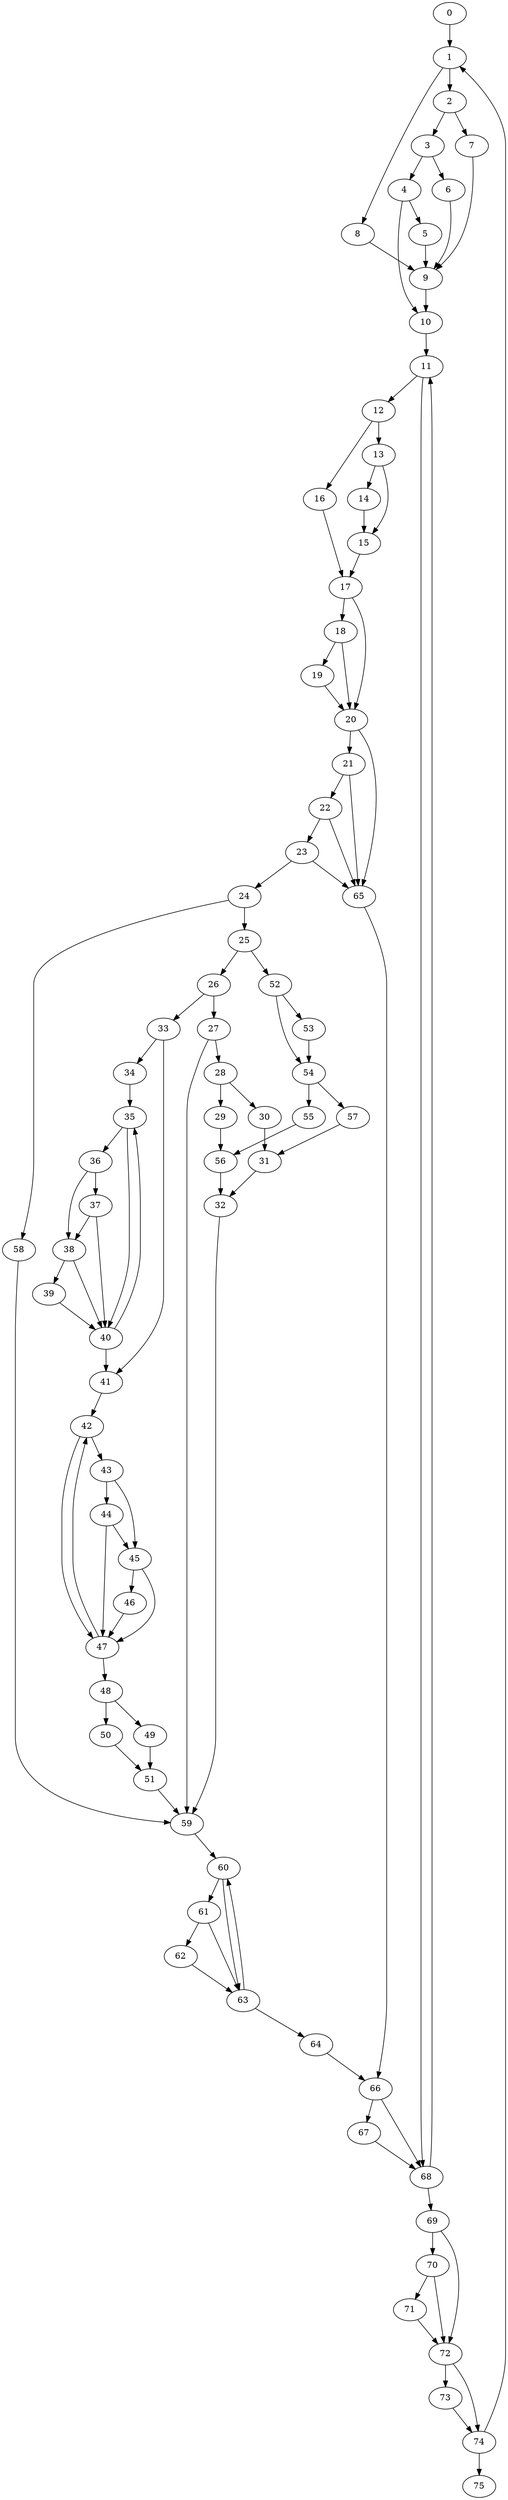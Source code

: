 digraph {
	0
	1
	2
	3
	4
	5
	6
	7
	8
	9
	10
	11
	12
	13
	14
	15
	16
	17
	18
	19
	20
	21
	22
	23
	24
	25
	26
	27
	28
	29
	30
	31
	32
	33
	34
	35
	36
	37
	38
	39
	40
	41
	42
	43
	44
	45
	46
	47
	48
	49
	50
	51
	52
	53
	54
	55
	56
	57
	58
	59
	60
	61
	62
	63
	64
	65
	66
	67
	68
	69
	70
	71
	72
	73
	74
	75
	19 -> 20
	17 -> 20
	18 -> 20
	43 -> 45
	44 -> 45
	63 -> 64
	65 -> 66
	64 -> 66
	68 -> 69
	2 -> 7
	10 -> 11
	68 -> 11
	13 -> 14
	23 -> 24
	36 -> 37
	40 -> 41
	33 -> 41
	52 -> 53
	24 -> 58
	1 -> 2
	3 -> 4
	33 -> 34
	42 -> 43
	45 -> 46
	0 -> 1
	74 -> 1
	22 -> 23
	61 -> 62
	69 -> 72
	70 -> 72
	71 -> 72
	2 -> 3
	27 -> 59
	32 -> 59
	51 -> 59
	58 -> 59
	24 -> 25
	26 -> 27
	28 -> 30
	41 -> 42
	47 -> 42
	54 -> 57
	11 -> 12
	12 -> 13
	35 -> 36
	36 -> 38
	37 -> 38
	42 -> 47
	44 -> 47
	45 -> 47
	46 -> 47
	74 -> 75
	18 -> 19
	20 -> 21
	66 -> 67
	21 -> 22
	20 -> 65
	21 -> 65
	22 -> 65
	23 -> 65
	72 -> 73
	72 -> 74
	73 -> 74
	30 -> 31
	57 -> 31
	31 -> 32
	56 -> 32
	55 -> 56
	29 -> 56
	60 -> 61
	12 -> 16
	35 -> 40
	37 -> 40
	38 -> 40
	39 -> 40
	38 -> 39
	25 -> 52
	11 -> 68
	66 -> 68
	67 -> 68
	3 -> 6
	26 -> 33
	43 -> 44
	47 -> 48
	48 -> 49
	48 -> 50
	54 -> 55
	62 -> 63
	60 -> 63
	61 -> 63
	4 -> 10
	9 -> 10
	13 -> 15
	14 -> 15
	70 -> 71
	5 -> 9
	6 -> 9
	7 -> 9
	8 -> 9
	17 -> 18
	59 -> 60
	63 -> 60
	1 -> 8
	25 -> 26
	28 -> 29
	52 -> 54
	53 -> 54
	69 -> 70
	4 -> 5
	15 -> 17
	16 -> 17
	49 -> 51
	50 -> 51
	27 -> 28
	34 -> 35
	40 -> 35
}
